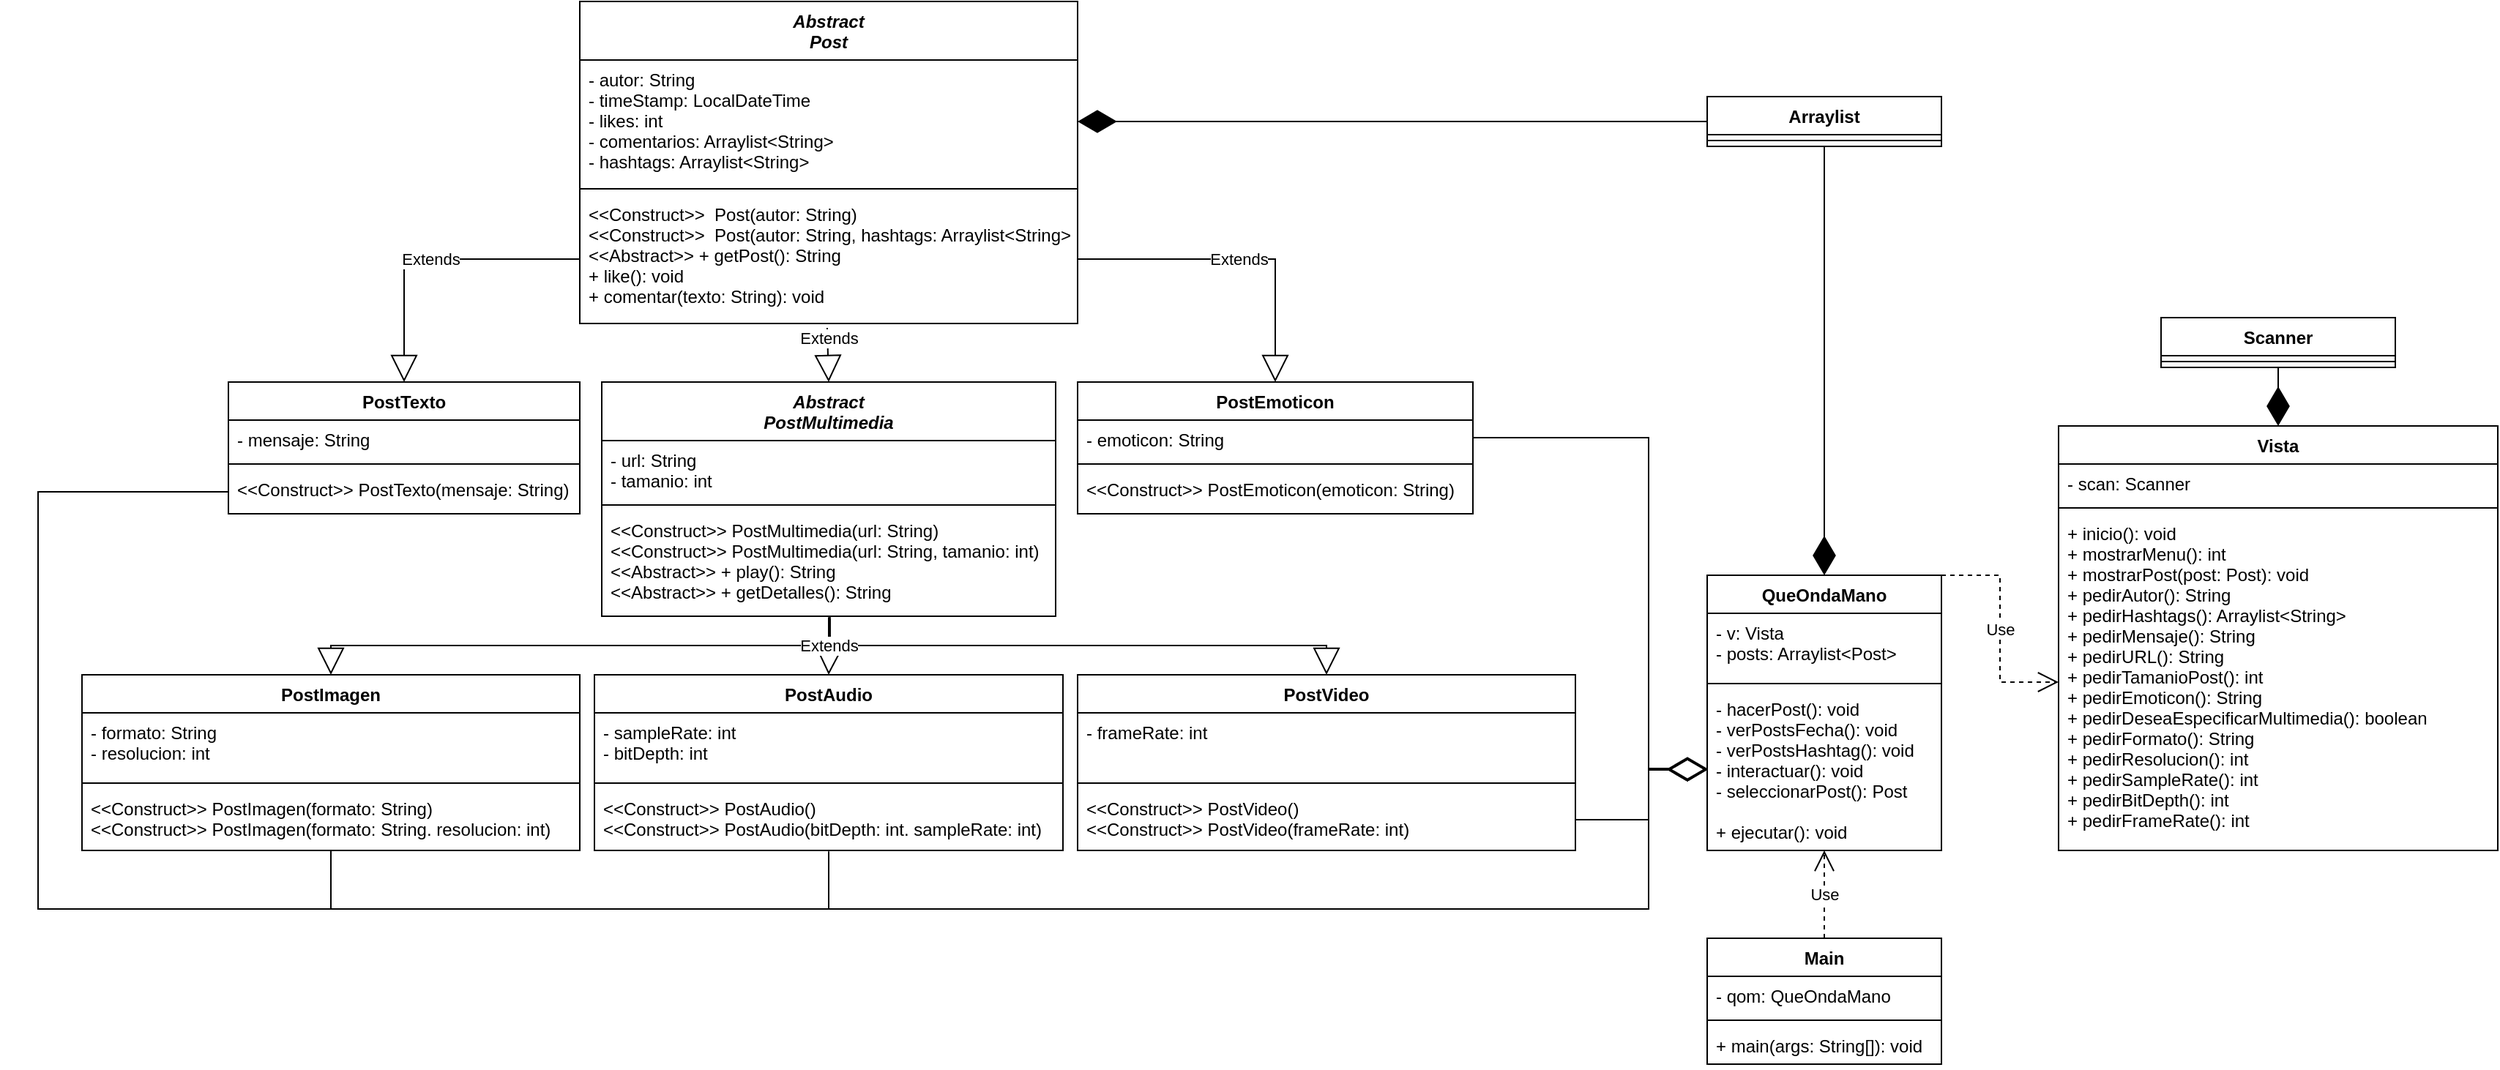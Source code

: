 <mxfile version="15.6.2" type="device"><diagram id="GBlknMQEtHO-7GRD7Pzu" name="Page-1"><mxGraphModel dx="469" dy="545" grid="1" gridSize="10" guides="1" tooltips="1" connect="1" arrows="1" fold="1" page="1" pageScale="1" pageWidth="850" pageHeight="1100" math="0" shadow="0"><root><mxCell id="0"/><mxCell id="1" parent="0"/><mxCell id="OxN6JfUQxnqRxjWBIrKw-1" value="Vista" style="swimlane;fontStyle=1;align=center;verticalAlign=top;childLayout=stackLayout;horizontal=1;startSize=26;horizontalStack=0;resizeParent=1;resizeParentMax=0;resizeLast=0;collapsible=1;marginBottom=0;" parent="1" vertex="1"><mxGeometry x="1860" y="590" width="300" height="290" as="geometry"/></mxCell><mxCell id="OxN6JfUQxnqRxjWBIrKw-2" value="- scan: Scanner" style="text;strokeColor=none;fillColor=none;align=left;verticalAlign=top;spacingLeft=4;spacingRight=4;overflow=hidden;rotatable=0;points=[[0,0.5],[1,0.5]];portConstraint=eastwest;" parent="OxN6JfUQxnqRxjWBIrKw-1" vertex="1"><mxGeometry y="26" width="300" height="26" as="geometry"/></mxCell><mxCell id="OxN6JfUQxnqRxjWBIrKw-3" value="" style="line;strokeWidth=1;fillColor=none;align=left;verticalAlign=middle;spacingTop=-1;spacingLeft=3;spacingRight=3;rotatable=0;labelPosition=right;points=[];portConstraint=eastwest;" parent="OxN6JfUQxnqRxjWBIrKw-1" vertex="1"><mxGeometry y="52" width="300" height="8" as="geometry"/></mxCell><mxCell id="OxN6JfUQxnqRxjWBIrKw-4" value="+ inicio(): void&#10;+ mostrarMenu(): int&#10;+ mostrarPost(post: Post): void&#10;+ pedirAutor(): String&#10;+ pedirHashtags(): Arraylist&lt;String&gt;&#10;+ pedirMensaje(): String&#10;+ pedirURL(): String&#10;+ pedirTamanioPost(): int&#10;+ pedirEmoticon(): String&#10;+ pedirDeseaEspecificarMultimedia(): boolean&#10;+ pedirFormato(): String&#10;+ pedirResolucion(): int&#10;+ pedirSampleRate(): int&#10;+ pedirBitDepth(): int&#10;+ pedirFrameRate(): int" style="text;strokeColor=none;fillColor=none;align=left;verticalAlign=top;spacingLeft=4;spacingRight=4;overflow=hidden;rotatable=0;points=[[0,0.5],[1,0.5]];portConstraint=eastwest;" parent="OxN6JfUQxnqRxjWBIrKw-1" vertex="1"><mxGeometry y="60" width="300" height="230" as="geometry"/></mxCell><mxCell id="OxN6JfUQxnqRxjWBIrKw-5" value="Abstract&#10;Post" style="swimlane;fontStyle=3;align=center;verticalAlign=top;childLayout=stackLayout;horizontal=1;startSize=40;horizontalStack=0;resizeParent=1;resizeParentMax=0;resizeLast=0;collapsible=1;marginBottom=0;" parent="1" vertex="1"><mxGeometry x="850" y="300" width="340" height="220" as="geometry"/></mxCell><mxCell id="OxN6JfUQxnqRxjWBIrKw-6" value="- autor: String&#10;- timeStamp: LocalDateTime&#10;- likes: int&#10;- comentarios: Arraylist&lt;String&gt;&#10;- hashtags: Arraylist&lt;String&gt;" style="text;strokeColor=none;fillColor=none;align=left;verticalAlign=top;spacingLeft=4;spacingRight=4;overflow=hidden;rotatable=0;points=[[0,0.5],[1,0.5]];portConstraint=eastwest;" parent="OxN6JfUQxnqRxjWBIrKw-5" vertex="1"><mxGeometry y="40" width="340" height="84" as="geometry"/></mxCell><mxCell id="OxN6JfUQxnqRxjWBIrKw-7" value="" style="line;strokeWidth=1;fillColor=none;align=left;verticalAlign=middle;spacingTop=-1;spacingLeft=3;spacingRight=3;rotatable=0;labelPosition=right;points=[];portConstraint=eastwest;" parent="OxN6JfUQxnqRxjWBIrKw-5" vertex="1"><mxGeometry y="124" width="340" height="8" as="geometry"/></mxCell><mxCell id="OxN6JfUQxnqRxjWBIrKw-8" value="&lt;&lt;Construct&gt;&gt;  Post(autor: String)&#10;&lt;&lt;Construct&gt;&gt;  Post(autor: String, hashtags: Arraylist&lt;String&gt;)&#10;&lt;&lt;Abstract&gt;&gt; + getPost(): String&#10;+ like(): void&#10;+ comentar(texto: String): void&#10;" style="text;strokeColor=none;fillColor=none;align=left;verticalAlign=top;spacingLeft=4;spacingRight=4;overflow=hidden;rotatable=0;points=[[0,0.5],[1,0.5]];portConstraint=eastwest;" parent="OxN6JfUQxnqRxjWBIrKw-5" vertex="1"><mxGeometry y="132" width="340" height="88" as="geometry"/></mxCell><mxCell id="OxN6JfUQxnqRxjWBIrKw-9" value="PostTexto" style="swimlane;fontStyle=1;align=center;verticalAlign=top;childLayout=stackLayout;horizontal=1;startSize=26;horizontalStack=0;resizeParent=1;resizeParentMax=0;resizeLast=0;collapsible=1;marginBottom=0;" parent="1" vertex="1"><mxGeometry x="610" y="560" width="240" height="90" as="geometry"/></mxCell><mxCell id="OxN6JfUQxnqRxjWBIrKw-10" value="- mensaje: String" style="text;strokeColor=none;fillColor=none;align=left;verticalAlign=top;spacingLeft=4;spacingRight=4;overflow=hidden;rotatable=0;points=[[0,0.5],[1,0.5]];portConstraint=eastwest;" parent="OxN6JfUQxnqRxjWBIrKw-9" vertex="1"><mxGeometry y="26" width="240" height="26" as="geometry"/></mxCell><mxCell id="OxN6JfUQxnqRxjWBIrKw-11" value="" style="line;strokeWidth=1;fillColor=none;align=left;verticalAlign=middle;spacingTop=-1;spacingLeft=3;spacingRight=3;rotatable=0;labelPosition=right;points=[];portConstraint=eastwest;" parent="OxN6JfUQxnqRxjWBIrKw-9" vertex="1"><mxGeometry y="52" width="240" height="8" as="geometry"/></mxCell><mxCell id="OxN6JfUQxnqRxjWBIrKw-12" value="&lt;&lt;Construct&gt;&gt; PostTexto(mensaje: String)" style="text;strokeColor=none;fillColor=none;align=left;verticalAlign=top;spacingLeft=4;spacingRight=4;overflow=hidden;rotatable=0;points=[[0,0.5],[1,0.5]];portConstraint=eastwest;" parent="OxN6JfUQxnqRxjWBIrKw-9" vertex="1"><mxGeometry y="60" width="240" height="30" as="geometry"/></mxCell><mxCell id="OxN6JfUQxnqRxjWBIrKw-13" value="Abstract&#10;PostMultimedia" style="swimlane;fontStyle=3;align=center;verticalAlign=top;childLayout=stackLayout;horizontal=1;startSize=40;horizontalStack=0;resizeParent=1;resizeParentMax=0;resizeLast=0;collapsible=1;marginBottom=0;" parent="1" vertex="1"><mxGeometry x="865" y="560" width="310" height="160" as="geometry"/></mxCell><mxCell id="OxN6JfUQxnqRxjWBIrKw-14" value="- url: String&#10;- tamanio: int" style="text;strokeColor=none;fillColor=none;align=left;verticalAlign=top;spacingLeft=4;spacingRight=4;overflow=hidden;rotatable=0;points=[[0,0.5],[1,0.5]];portConstraint=eastwest;" parent="OxN6JfUQxnqRxjWBIrKw-13" vertex="1"><mxGeometry y="40" width="310" height="40" as="geometry"/></mxCell><mxCell id="OxN6JfUQxnqRxjWBIrKw-15" value="" style="line;strokeWidth=1;fillColor=none;align=left;verticalAlign=middle;spacingTop=-1;spacingLeft=3;spacingRight=3;rotatable=0;labelPosition=right;points=[];portConstraint=eastwest;" parent="OxN6JfUQxnqRxjWBIrKw-13" vertex="1"><mxGeometry y="80" width="310" height="8" as="geometry"/></mxCell><mxCell id="OxN6JfUQxnqRxjWBIrKw-16" value="&lt;&lt;Construct&gt;&gt; PostMultimedia(url: String)&#10;&lt;&lt;Construct&gt;&gt; PostMultimedia(url: String, tamanio: int)&#10;&lt;&lt;Abstract&gt;&gt; + play(): String&#10;&lt;&lt;Abstract&gt;&gt; + getDetalles(): String" style="text;strokeColor=none;fillColor=none;align=left;verticalAlign=top;spacingLeft=4;spacingRight=4;overflow=hidden;rotatable=0;points=[[0,0.5],[1,0.5]];portConstraint=eastwest;" parent="OxN6JfUQxnqRxjWBIrKw-13" vertex="1"><mxGeometry y="88" width="310" height="72" as="geometry"/></mxCell><mxCell id="OxN6JfUQxnqRxjWBIrKw-17" value="PostEmoticon" style="swimlane;fontStyle=1;align=center;verticalAlign=top;childLayout=stackLayout;horizontal=1;startSize=26;horizontalStack=0;resizeParent=1;resizeParentMax=0;resizeLast=0;collapsible=1;marginBottom=0;" parent="1" vertex="1"><mxGeometry x="1190" y="560" width="270" height="90" as="geometry"/></mxCell><mxCell id="OxN6JfUQxnqRxjWBIrKw-18" value="- emoticon: String" style="text;strokeColor=none;fillColor=none;align=left;verticalAlign=top;spacingLeft=4;spacingRight=4;overflow=hidden;rotatable=0;points=[[0,0.5],[1,0.5]];portConstraint=eastwest;" parent="OxN6JfUQxnqRxjWBIrKw-17" vertex="1"><mxGeometry y="26" width="270" height="26" as="geometry"/></mxCell><mxCell id="OxN6JfUQxnqRxjWBIrKw-19" value="" style="line;strokeWidth=1;fillColor=none;align=left;verticalAlign=middle;spacingTop=-1;spacingLeft=3;spacingRight=3;rotatable=0;labelPosition=right;points=[];portConstraint=eastwest;" parent="OxN6JfUQxnqRxjWBIrKw-17" vertex="1"><mxGeometry y="52" width="270" height="8" as="geometry"/></mxCell><mxCell id="OxN6JfUQxnqRxjWBIrKw-20" value="&lt;&lt;Construct&gt;&gt; PostEmoticon(emoticon: String)" style="text;strokeColor=none;fillColor=none;align=left;verticalAlign=top;spacingLeft=4;spacingRight=4;overflow=hidden;rotatable=0;points=[[0,0.5],[1,0.5]];portConstraint=eastwest;" parent="OxN6JfUQxnqRxjWBIrKw-17" vertex="1"><mxGeometry y="60" width="270" height="30" as="geometry"/></mxCell><mxCell id="OxN6JfUQxnqRxjWBIrKw-21" value="PostImagen" style="swimlane;fontStyle=1;align=center;verticalAlign=top;childLayout=stackLayout;horizontal=1;startSize=26;horizontalStack=0;resizeParent=1;resizeParentMax=0;resizeLast=0;collapsible=1;marginBottom=0;" parent="1" vertex="1"><mxGeometry x="510" y="760" width="340" height="120" as="geometry"/></mxCell><mxCell id="OxN6JfUQxnqRxjWBIrKw-22" value="- formato: String&#10;- resolucion: int" style="text;strokeColor=none;fillColor=none;align=left;verticalAlign=top;spacingLeft=4;spacingRight=4;overflow=hidden;rotatable=0;points=[[0,0.5],[1,0.5]];portConstraint=eastwest;" parent="OxN6JfUQxnqRxjWBIrKw-21" vertex="1"><mxGeometry y="26" width="340" height="44" as="geometry"/></mxCell><mxCell id="OxN6JfUQxnqRxjWBIrKw-23" value="" style="line;strokeWidth=1;fillColor=none;align=left;verticalAlign=middle;spacingTop=-1;spacingLeft=3;spacingRight=3;rotatable=0;labelPosition=right;points=[];portConstraint=eastwest;" parent="OxN6JfUQxnqRxjWBIrKw-21" vertex="1"><mxGeometry y="70" width="340" height="8" as="geometry"/></mxCell><mxCell id="OxN6JfUQxnqRxjWBIrKw-24" value="&lt;&lt;Construct&gt;&gt; PostImagen(formato: String)&#10;&lt;&lt;Construct&gt;&gt; PostImagen(formato: String. resolucion: int)" style="text;strokeColor=none;fillColor=none;align=left;verticalAlign=top;spacingLeft=4;spacingRight=4;overflow=hidden;rotatable=0;points=[[0,0.5],[1,0.5]];portConstraint=eastwest;" parent="OxN6JfUQxnqRxjWBIrKw-21" vertex="1"><mxGeometry y="78" width="340" height="42" as="geometry"/></mxCell><mxCell id="OxN6JfUQxnqRxjWBIrKw-25" value="PostAudio" style="swimlane;fontStyle=1;align=center;verticalAlign=top;childLayout=stackLayout;horizontal=1;startSize=26;horizontalStack=0;resizeParent=1;resizeParentMax=0;resizeLast=0;collapsible=1;marginBottom=0;" parent="1" vertex="1"><mxGeometry x="860" y="760" width="320" height="120" as="geometry"/></mxCell><mxCell id="OxN6JfUQxnqRxjWBIrKw-26" value="- sampleRate: int&#10;- bitDepth: int" style="text;strokeColor=none;fillColor=none;align=left;verticalAlign=top;spacingLeft=4;spacingRight=4;overflow=hidden;rotatable=0;points=[[0,0.5],[1,0.5]];portConstraint=eastwest;" parent="OxN6JfUQxnqRxjWBIrKw-25" vertex="1"><mxGeometry y="26" width="320" height="44" as="geometry"/></mxCell><mxCell id="OxN6JfUQxnqRxjWBIrKw-27" value="" style="line;strokeWidth=1;fillColor=none;align=left;verticalAlign=middle;spacingTop=-1;spacingLeft=3;spacingRight=3;rotatable=0;labelPosition=right;points=[];portConstraint=eastwest;" parent="OxN6JfUQxnqRxjWBIrKw-25" vertex="1"><mxGeometry y="70" width="320" height="8" as="geometry"/></mxCell><mxCell id="OxN6JfUQxnqRxjWBIrKw-28" value="&lt;&lt;Construct&gt;&gt; PostAudio()&#10;&lt;&lt;Construct&gt;&gt; PostAudio(bitDepth: int. sampleRate: int)" style="text;strokeColor=none;fillColor=none;align=left;verticalAlign=top;spacingLeft=4;spacingRight=4;overflow=hidden;rotatable=0;points=[[0,0.5],[1,0.5]];portConstraint=eastwest;" parent="OxN6JfUQxnqRxjWBIrKw-25" vertex="1"><mxGeometry y="78" width="320" height="42" as="geometry"/></mxCell><mxCell id="OxN6JfUQxnqRxjWBIrKw-33" value="PostVideo" style="swimlane;fontStyle=1;align=center;verticalAlign=top;childLayout=stackLayout;horizontal=1;startSize=26;horizontalStack=0;resizeParent=1;resizeParentMax=0;resizeLast=0;collapsible=1;marginBottom=0;" parent="1" vertex="1"><mxGeometry x="1190" y="760" width="340" height="120" as="geometry"/></mxCell><mxCell id="OxN6JfUQxnqRxjWBIrKw-34" value="- frameRate: int" style="text;strokeColor=none;fillColor=none;align=left;verticalAlign=top;spacingLeft=4;spacingRight=4;overflow=hidden;rotatable=0;points=[[0,0.5],[1,0.5]];portConstraint=eastwest;" parent="OxN6JfUQxnqRxjWBIrKw-33" vertex="1"><mxGeometry y="26" width="340" height="44" as="geometry"/></mxCell><mxCell id="OxN6JfUQxnqRxjWBIrKw-35" value="" style="line;strokeWidth=1;fillColor=none;align=left;verticalAlign=middle;spacingTop=-1;spacingLeft=3;spacingRight=3;rotatable=0;labelPosition=right;points=[];portConstraint=eastwest;" parent="OxN6JfUQxnqRxjWBIrKw-33" vertex="1"><mxGeometry y="70" width="340" height="8" as="geometry"/></mxCell><mxCell id="OxN6JfUQxnqRxjWBIrKw-36" value="&lt;&lt;Construct&gt;&gt; PostVideo()&#10;&lt;&lt;Construct&gt;&gt; PostVideo(frameRate: int)&#10;" style="text;strokeColor=none;fillColor=none;align=left;verticalAlign=top;spacingLeft=4;spacingRight=4;overflow=hidden;rotatable=0;points=[[0,0.5],[1,0.5]];portConstraint=eastwest;" parent="OxN6JfUQxnqRxjWBIrKw-33" vertex="1"><mxGeometry y="78" width="340" height="42" as="geometry"/></mxCell><mxCell id="OxN6JfUQxnqRxjWBIrKw-37" value="QueOndaMano" style="swimlane;fontStyle=1;align=center;verticalAlign=top;childLayout=stackLayout;horizontal=1;startSize=26;horizontalStack=0;resizeParent=1;resizeParentMax=0;resizeLast=0;collapsible=1;marginBottom=0;" parent="1" vertex="1"><mxGeometry x="1620" y="692" width="160" height="188" as="geometry"/></mxCell><mxCell id="OxN6JfUQxnqRxjWBIrKw-38" value="- v: Vista&#10;- posts: Arraylist&lt;Post&gt;" style="text;strokeColor=none;fillColor=none;align=left;verticalAlign=top;spacingLeft=4;spacingRight=4;overflow=hidden;rotatable=0;points=[[0,0.5],[1,0.5]];portConstraint=eastwest;" parent="OxN6JfUQxnqRxjWBIrKw-37" vertex="1"><mxGeometry y="26" width="160" height="44" as="geometry"/></mxCell><mxCell id="OxN6JfUQxnqRxjWBIrKw-39" value="" style="line;strokeWidth=1;fillColor=none;align=left;verticalAlign=middle;spacingTop=-1;spacingLeft=3;spacingRight=3;rotatable=0;labelPosition=right;points=[];portConstraint=eastwest;" parent="OxN6JfUQxnqRxjWBIrKw-37" vertex="1"><mxGeometry y="70" width="160" height="8" as="geometry"/></mxCell><mxCell id="OxN6JfUQxnqRxjWBIrKw-40" value="- hacerPost(): void&#10;- verPostsFecha(): void&#10;- verPostsHashtag(): void&#10;- interactuar(): void&#10;- seleccionarPost(): Post&#10;&#10;+ ejecutar(): void" style="text;strokeColor=none;fillColor=none;align=left;verticalAlign=top;spacingLeft=4;spacingRight=4;overflow=hidden;rotatable=0;points=[[0,0.5],[1,0.5]];portConstraint=eastwest;" parent="OxN6JfUQxnqRxjWBIrKw-37" vertex="1"><mxGeometry y="78" width="160" height="110" as="geometry"/></mxCell><mxCell id="OxN6JfUQxnqRxjWBIrKw-41" value="Main" style="swimlane;fontStyle=1;align=center;verticalAlign=top;childLayout=stackLayout;horizontal=1;startSize=26;horizontalStack=0;resizeParent=1;resizeParentMax=0;resizeLast=0;collapsible=1;marginBottom=0;" parent="1" vertex="1"><mxGeometry x="1620" y="940" width="160" height="86" as="geometry"/></mxCell><mxCell id="OxN6JfUQxnqRxjWBIrKw-42" value="- qom: QueOndaMano" style="text;strokeColor=none;fillColor=none;align=left;verticalAlign=top;spacingLeft=4;spacingRight=4;overflow=hidden;rotatable=0;points=[[0,0.5],[1,0.5]];portConstraint=eastwest;" parent="OxN6JfUQxnqRxjWBIrKw-41" vertex="1"><mxGeometry y="26" width="160" height="26" as="geometry"/></mxCell><mxCell id="OxN6JfUQxnqRxjWBIrKw-43" value="" style="line;strokeWidth=1;fillColor=none;align=left;verticalAlign=middle;spacingTop=-1;spacingLeft=3;spacingRight=3;rotatable=0;labelPosition=right;points=[];portConstraint=eastwest;" parent="OxN6JfUQxnqRxjWBIrKw-41" vertex="1"><mxGeometry y="52" width="160" height="8" as="geometry"/></mxCell><mxCell id="OxN6JfUQxnqRxjWBIrKw-44" value="+ main(args: String[]): void" style="text;strokeColor=none;fillColor=none;align=left;verticalAlign=top;spacingLeft=4;spacingRight=4;overflow=hidden;rotatable=0;points=[[0,0.5],[1,0.5]];portConstraint=eastwest;" parent="OxN6JfUQxnqRxjWBIrKw-41" vertex="1"><mxGeometry y="60" width="160" height="26" as="geometry"/></mxCell><mxCell id="OxN6JfUQxnqRxjWBIrKw-45" value="Scanner" style="swimlane;fontStyle=1;align=center;verticalAlign=top;childLayout=stackLayout;horizontal=1;startSize=26;horizontalStack=0;resizeParent=1;resizeParentMax=0;resizeLast=0;collapsible=1;marginBottom=0;" parent="1" vertex="1"><mxGeometry x="1930" y="516" width="160" height="34" as="geometry"/></mxCell><mxCell id="OxN6JfUQxnqRxjWBIrKw-47" value="" style="line;strokeWidth=1;fillColor=none;align=left;verticalAlign=middle;spacingTop=-1;spacingLeft=3;spacingRight=3;rotatable=0;labelPosition=right;points=[];portConstraint=eastwest;" parent="OxN6JfUQxnqRxjWBIrKw-45" vertex="1"><mxGeometry y="26" width="160" height="8" as="geometry"/></mxCell><mxCell id="OxN6JfUQxnqRxjWBIrKw-49" value="Arraylist" style="swimlane;fontStyle=1;align=center;verticalAlign=top;childLayout=stackLayout;horizontal=1;startSize=26;horizontalStack=0;resizeParent=1;resizeParentMax=0;resizeLast=0;collapsible=1;marginBottom=0;" parent="1" vertex="1"><mxGeometry x="1620" y="365" width="160" height="34" as="geometry"/></mxCell><mxCell id="OxN6JfUQxnqRxjWBIrKw-50" value="" style="line;strokeWidth=1;fillColor=none;align=left;verticalAlign=middle;spacingTop=-1;spacingLeft=3;spacingRight=3;rotatable=0;labelPosition=right;points=[];portConstraint=eastwest;" parent="OxN6JfUQxnqRxjWBIrKw-49" vertex="1"><mxGeometry y="26" width="160" height="8" as="geometry"/></mxCell><mxCell id="OxN6JfUQxnqRxjWBIrKw-52" value="Extends" style="endArrow=block;endSize=16;endFill=0;html=1;rounded=0;exitX=1;exitY=0.5;exitDx=0;exitDy=0;entryX=0.5;entryY=0;entryDx=0;entryDy=0;" parent="1" source="OxN6JfUQxnqRxjWBIrKw-8" target="OxN6JfUQxnqRxjWBIrKw-17" edge="1"><mxGeometry width="160" relative="1" as="geometry"><mxPoint x="1270" y="330" as="sourcePoint"/><mxPoint x="1430" y="330" as="targetPoint"/><Array as="points"><mxPoint x="1325" y="476"/></Array></mxGeometry></mxCell><mxCell id="OxN6JfUQxnqRxjWBIrKw-53" value="Extends" style="endArrow=block;endSize=16;endFill=0;html=1;rounded=0;exitX=0;exitY=0.5;exitDx=0;exitDy=0;entryX=0.5;entryY=0;entryDx=0;entryDy=0;" parent="1" source="OxN6JfUQxnqRxjWBIrKw-8" target="OxN6JfUQxnqRxjWBIrKw-9" edge="1"><mxGeometry width="160" relative="1" as="geometry"><mxPoint x="620" y="420" as="sourcePoint"/><mxPoint x="780" y="420" as="targetPoint"/><Array as="points"><mxPoint x="730" y="476"/></Array></mxGeometry></mxCell><mxCell id="OxN6JfUQxnqRxjWBIrKw-54" value="Extends" style="endArrow=block;endSize=16;endFill=0;html=1;rounded=0;exitX=0.497;exitY=1.034;exitDx=0;exitDy=0;exitPerimeter=0;entryX=0.5;entryY=0;entryDx=0;entryDy=0;" parent="1" source="OxN6JfUQxnqRxjWBIrKw-8" target="OxN6JfUQxnqRxjWBIrKw-13" edge="1"><mxGeometry x="-0.62" y="1" width="160" relative="1" as="geometry"><mxPoint x="1250" y="710" as="sourcePoint"/><mxPoint x="1410" y="710" as="targetPoint"/><mxPoint as="offset"/></mxGeometry></mxCell><mxCell id="OxN6JfUQxnqRxjWBIrKw-56" value="" style="endArrow=block;endSize=16;endFill=0;html=1;rounded=0;exitX=0.503;exitY=1.022;exitDx=0;exitDy=0;exitPerimeter=0;entryX=0.5;entryY=0;entryDx=0;entryDy=0;" parent="1" source="OxN6JfUQxnqRxjWBIrKw-16" target="OxN6JfUQxnqRxjWBIrKw-33" edge="1"><mxGeometry x="0.205" y="10" width="160" relative="1" as="geometry"><mxPoint x="1220" y="700" as="sourcePoint"/><mxPoint x="1380" y="700" as="targetPoint"/><Array as="points"><mxPoint x="1021" y="740"/><mxPoint x="1360" y="740"/></Array><mxPoint as="offset"/></mxGeometry></mxCell><mxCell id="OxN6JfUQxnqRxjWBIrKw-57" value="" style="endArrow=block;endSize=16;endFill=0;html=1;rounded=0;exitX=0.5;exitY=1.009;exitDx=0;exitDy=0;exitPerimeter=0;entryX=0.5;entryY=0;entryDx=0;entryDy=0;" parent="1" source="OxN6JfUQxnqRxjWBIrKw-16" target="OxN6JfUQxnqRxjWBIrKw-21" edge="1"><mxGeometry x="0.262" y="-30" width="160" relative="1" as="geometry"><mxPoint x="870" y="930" as="sourcePoint"/><mxPoint x="1030" y="930" as="targetPoint"/><Array as="points"><mxPoint x="1020" y="740"/><mxPoint x="680" y="740"/></Array><mxPoint x="-1" as="offset"/></mxGeometry></mxCell><mxCell id="OxN6JfUQxnqRxjWBIrKw-58" value="Extends" style="endArrow=block;endSize=16;endFill=0;html=1;rounded=0;exitX=0.503;exitY=0.996;exitDx=0;exitDy=0;exitPerimeter=0;entryX=0.5;entryY=0;entryDx=0;entryDy=0;" parent="1" source="OxN6JfUQxnqRxjWBIrKw-16" target="OxN6JfUQxnqRxjWBIrKw-25" edge="1"><mxGeometry width="160" relative="1" as="geometry"><mxPoint x="970" y="900" as="sourcePoint"/><mxPoint x="1130" y="900" as="targetPoint"/></mxGeometry></mxCell><mxCell id="OxN6JfUQxnqRxjWBIrKw-61" value="" style="endArrow=diamondThin;endFill=1;endSize=24;html=1;rounded=0;exitX=0.5;exitY=1;exitDx=0;exitDy=0;entryX=0.5;entryY=0;entryDx=0;entryDy=0;" parent="1" source="OxN6JfUQxnqRxjWBIrKw-45" target="OxN6JfUQxnqRxjWBIrKw-1" edge="1"><mxGeometry width="160" relative="1" as="geometry"><mxPoint x="2030" y="560" as="sourcePoint"/><mxPoint x="2190" y="560" as="targetPoint"/></mxGeometry></mxCell><mxCell id="OxN6JfUQxnqRxjWBIrKw-62" value="Use" style="endArrow=open;endSize=12;dashed=1;html=1;rounded=0;exitX=1;exitY=0;exitDx=0;exitDy=0;entryX=0;entryY=0.5;entryDx=0;entryDy=0;" parent="1" source="OxN6JfUQxnqRxjWBIrKw-37" target="OxN6JfUQxnqRxjWBIrKw-4" edge="1"><mxGeometry width="160" relative="1" as="geometry"><mxPoint x="1830" y="910" as="sourcePoint"/><mxPoint x="1990" y="910" as="targetPoint"/><Array as="points"><mxPoint x="1820" y="692"/><mxPoint x="1820" y="765"/></Array></mxGeometry></mxCell><mxCell id="OxN6JfUQxnqRxjWBIrKw-63" value="Use" style="endArrow=open;endSize=12;dashed=1;html=1;rounded=0;exitX=0.5;exitY=0;exitDx=0;exitDy=0;entryX=0.5;entryY=1;entryDx=0;entryDy=0;entryPerimeter=0;" parent="1" source="OxN6JfUQxnqRxjWBIrKw-41" target="OxN6JfUQxnqRxjWBIrKw-40" edge="1"><mxGeometry width="160" relative="1" as="geometry"><mxPoint x="1530" y="980" as="sourcePoint"/><mxPoint x="1690" y="980" as="targetPoint"/></mxGeometry></mxCell><mxCell id="OxN6JfUQxnqRxjWBIrKw-64" value="" style="endArrow=diamondThin;endFill=0;endSize=24;html=1;rounded=0;exitX=1;exitY=0.5;exitDx=0;exitDy=0;entryX=0;entryY=0.5;entryDx=0;entryDy=0;" parent="1" edge="1"><mxGeometry width="160" relative="1" as="geometry"><mxPoint x="1460" y="598.0" as="sourcePoint"/><mxPoint x="1620" y="824" as="targetPoint"/><Array as="points"><mxPoint x="1580" y="598"/><mxPoint x="1580" y="824"/></Array></mxGeometry></mxCell><mxCell id="OxN6JfUQxnqRxjWBIrKw-65" value="" style="endArrow=diamondThin;endFill=0;endSize=24;html=1;rounded=0;exitX=1;exitY=0.5;exitDx=0;exitDy=0;entryX=0;entryY=0.5;entryDx=0;entryDy=0;" parent="1" source="OxN6JfUQxnqRxjWBIrKw-36" target="OxN6JfUQxnqRxjWBIrKw-40" edge="1"><mxGeometry width="160" relative="1" as="geometry"><mxPoint x="1330" y="980" as="sourcePoint"/><mxPoint x="1490" y="980" as="targetPoint"/><Array as="points"><mxPoint x="1580" y="859"/><mxPoint x="1580" y="825"/></Array></mxGeometry></mxCell><mxCell id="OxN6JfUQxnqRxjWBIrKw-66" value="" style="endArrow=diamondThin;endFill=0;endSize=24;html=1;rounded=0;exitX=0.5;exitY=1.015;exitDx=0;exitDy=0;exitPerimeter=0;entryX=0;entryY=0.5;entryDx=0;entryDy=0;" parent="1" source="OxN6JfUQxnqRxjWBIrKw-28" target="OxN6JfUQxnqRxjWBIrKw-40" edge="1"><mxGeometry width="160" relative="1" as="geometry"><mxPoint x="1020" y="970" as="sourcePoint"/><mxPoint x="1180" y="970" as="targetPoint"/><Array as="points"><mxPoint x="1020" y="920"/><mxPoint x="1580" y="920"/><mxPoint x="1580" y="825"/></Array></mxGeometry></mxCell><mxCell id="OxN6JfUQxnqRxjWBIrKw-67" value="" style="endArrow=diamondThin;endFill=0;endSize=24;html=1;rounded=0;exitX=0.5;exitY=1;exitDx=0;exitDy=0;exitPerimeter=0;entryX=0;entryY=0.5;entryDx=0;entryDy=0;" parent="1" source="OxN6JfUQxnqRxjWBIrKw-24" target="OxN6JfUQxnqRxjWBIrKw-40" edge="1"><mxGeometry width="160" relative="1" as="geometry"><mxPoint x="870" y="980" as="sourcePoint"/><mxPoint x="1030" y="980" as="targetPoint"/><Array as="points"><mxPoint x="680" y="920"/><mxPoint x="1580" y="920"/><mxPoint x="1580" y="825"/></Array></mxGeometry></mxCell><mxCell id="OxN6JfUQxnqRxjWBIrKw-68" value="" style="endArrow=diamondThin;endFill=0;endSize=24;html=1;rounded=0;exitX=0;exitY=0.5;exitDx=0;exitDy=0;entryX=0;entryY=0.5;entryDx=0;entryDy=0;" parent="1" source="OxN6JfUQxnqRxjWBIrKw-12" target="OxN6JfUQxnqRxjWBIrKw-40" edge="1"><mxGeometry width="160" relative="1" as="geometry"><mxPoint x="580" y="950" as="sourcePoint"/><mxPoint x="740" y="950" as="targetPoint"/><Array as="points"><mxPoint x="480" y="635"/><mxPoint x="480" y="920"/><mxPoint x="1580" y="920"/><mxPoint x="1580" y="825"/></Array></mxGeometry></mxCell><mxCell id="OxN6JfUQxnqRxjWBIrKw-69" value="" style="endArrow=diamondThin;endFill=1;endSize=24;html=1;rounded=0;exitX=0;exitY=0.5;exitDx=0;exitDy=0;entryX=1;entryY=0.5;entryDx=0;entryDy=0;" parent="1" source="OxN6JfUQxnqRxjWBIrKw-49" target="OxN6JfUQxnqRxjWBIrKw-6" edge="1"><mxGeometry width="160" relative="1" as="geometry"><mxPoint x="1320" y="400" as="sourcePoint"/><mxPoint x="1480" y="400" as="targetPoint"/></mxGeometry></mxCell><mxCell id="OxN6JfUQxnqRxjWBIrKw-70" value="" style="endArrow=diamondThin;endFill=1;endSize=24;html=1;rounded=0;exitX=0.5;exitY=1;exitDx=0;exitDy=0;entryX=0.5;entryY=0;entryDx=0;entryDy=0;" parent="1" source="OxN6JfUQxnqRxjWBIrKw-49" target="OxN6JfUQxnqRxjWBIrKw-37" edge="1"><mxGeometry width="160" relative="1" as="geometry"><mxPoint x="1710" y="490" as="sourcePoint"/><mxPoint x="1870" y="490" as="targetPoint"/></mxGeometry></mxCell></root></mxGraphModel></diagram></mxfile>